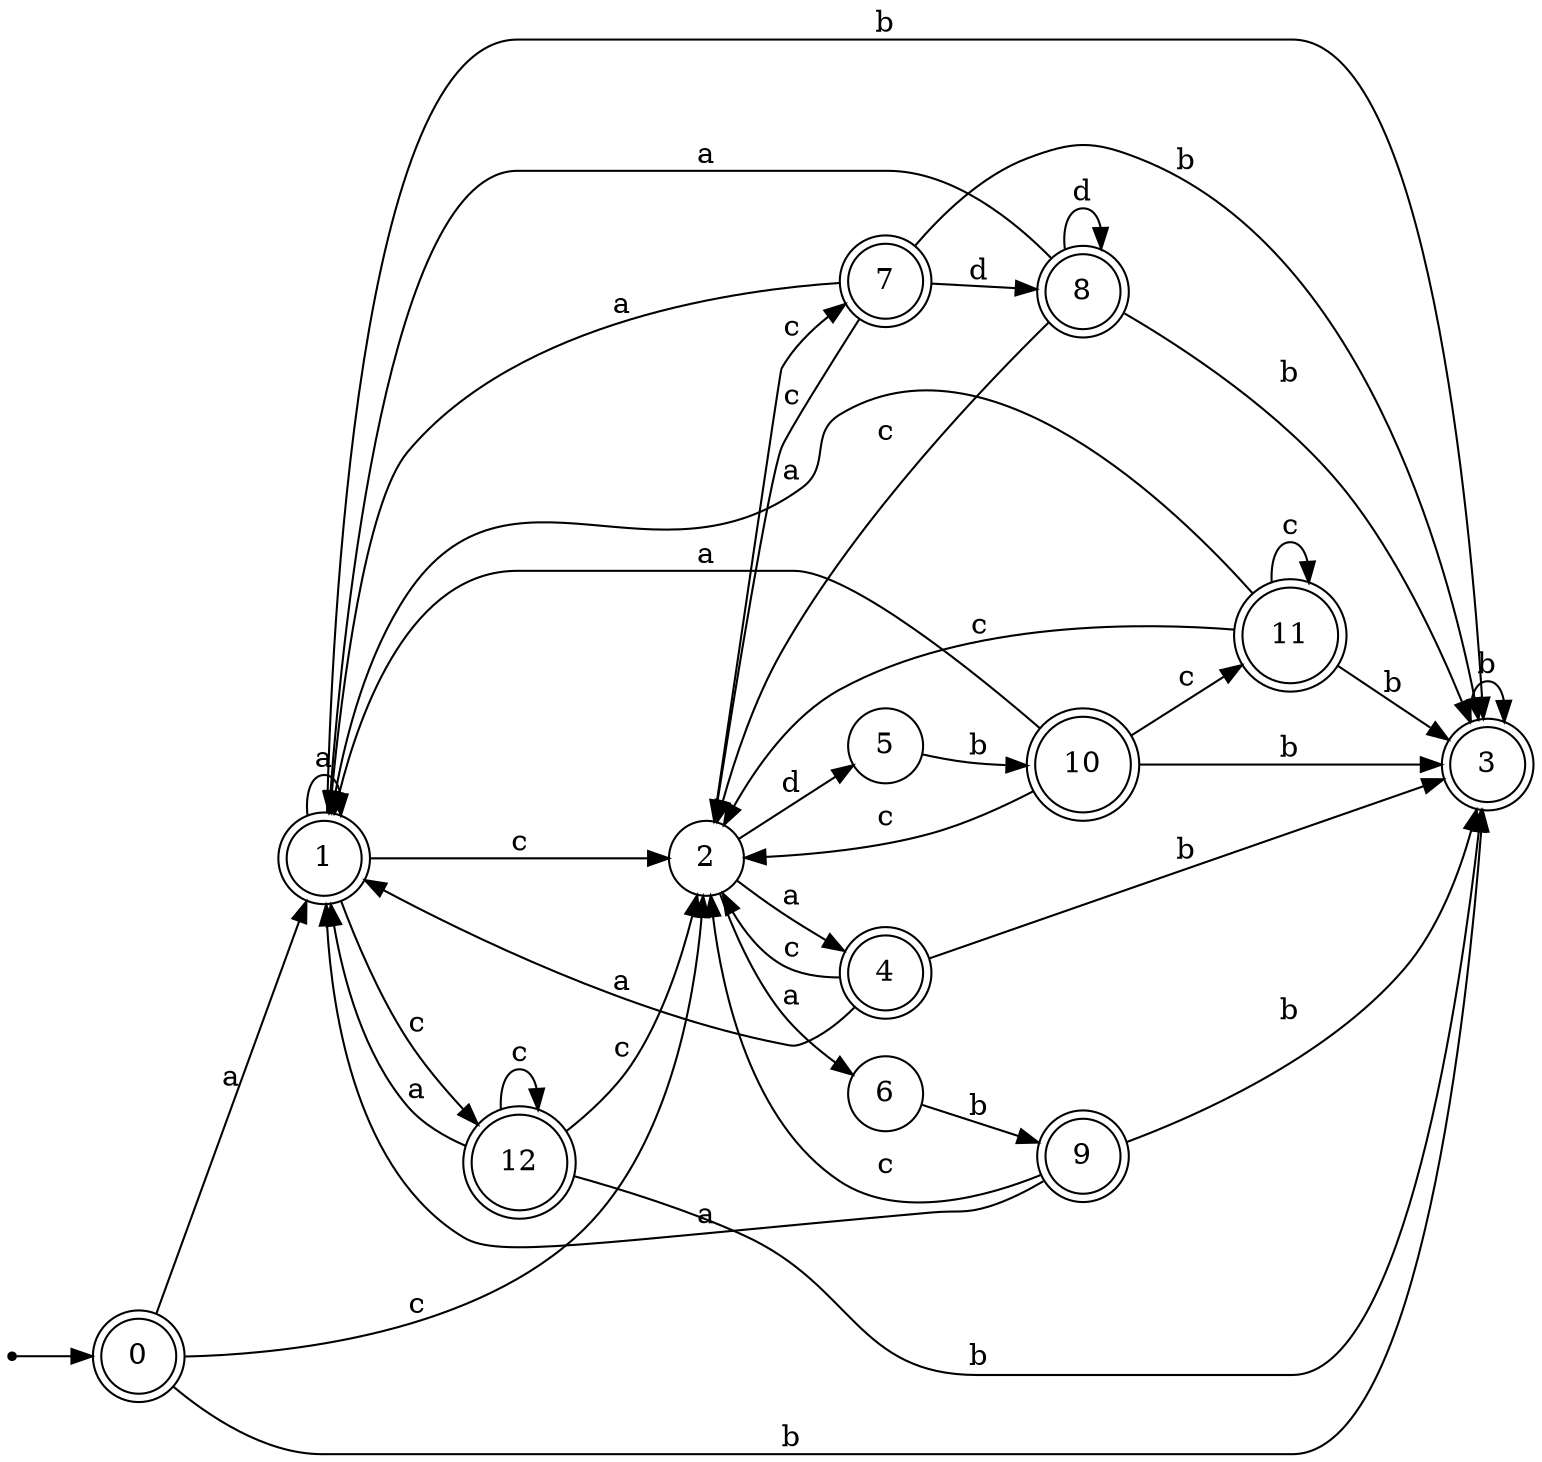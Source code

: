 digraph finite_state_machine {
rankdir=LR;
size="20,20";
node [shape = point]; "dummy0"
node [shape = doublecircle]; "0";"dummy0" -> "0";
node [shape = doublecircle]; "1";node [shape = circle]; "2";
node [shape = doublecircle]; "3";node [shape = doublecircle]; "4";node [shape = circle]; "5";
node [shape = circle]; "6";
node [shape = doublecircle]; "7";node [shape = doublecircle]; "8";node [shape = doublecircle]; "9";node [shape = doublecircle]; "10";node [shape = doublecircle]; "11";node [shape = doublecircle]; "12";"0" -> "1" [label = "a"];
 "0" -> "2" [label = "c"];
 "0" -> "3" [label = "b"];
 "3" -> "3" [label = "b"];
 "2" -> "4" [label = "a"];
 "2" -> "6" [label = "a"];
 "2" -> "5" [label = "d"];
 "2" -> "7" [label = "c"];
 "7" -> "8" [label = "d"];
 "7" -> "2" [label = "c"];
 "7" -> "1" [label = "a"];
 "7" -> "3" [label = "b"];
 "8" -> "8" [label = "d"];
 "8" -> "2" [label = "c"];
 "8" -> "1" [label = "a"];
 "8" -> "3" [label = "b"];
 "6" -> "9" [label = "b"];
 "9" -> "2" [label = "c"];
 "9" -> "1" [label = "a"];
 "9" -> "3" [label = "b"];
 "5" -> "10" [label = "b"];
 "10" -> "2" [label = "c"];
 "10" -> "11" [label = "c"];
 "10" -> "1" [label = "a"];
 "10" -> "3" [label = "b"];
 "11" -> "2" [label = "c"];
 "11" -> "11" [label = "c"];
 "11" -> "1" [label = "a"];
 "11" -> "3" [label = "b"];
 "4" -> "2" [label = "c"];
 "4" -> "1" [label = "a"];
 "4" -> "3" [label = "b"];
 "1" -> "1" [label = "a"];
 "1" -> "2" [label = "c"];
 "1" -> "12" [label = "c"];
 "1" -> "3" [label = "b"];
 "12" -> "2" [label = "c"];
 "12" -> "12" [label = "c"];
 "12" -> "1" [label = "a"];
 "12" -> "3" [label = "b"];
 }
